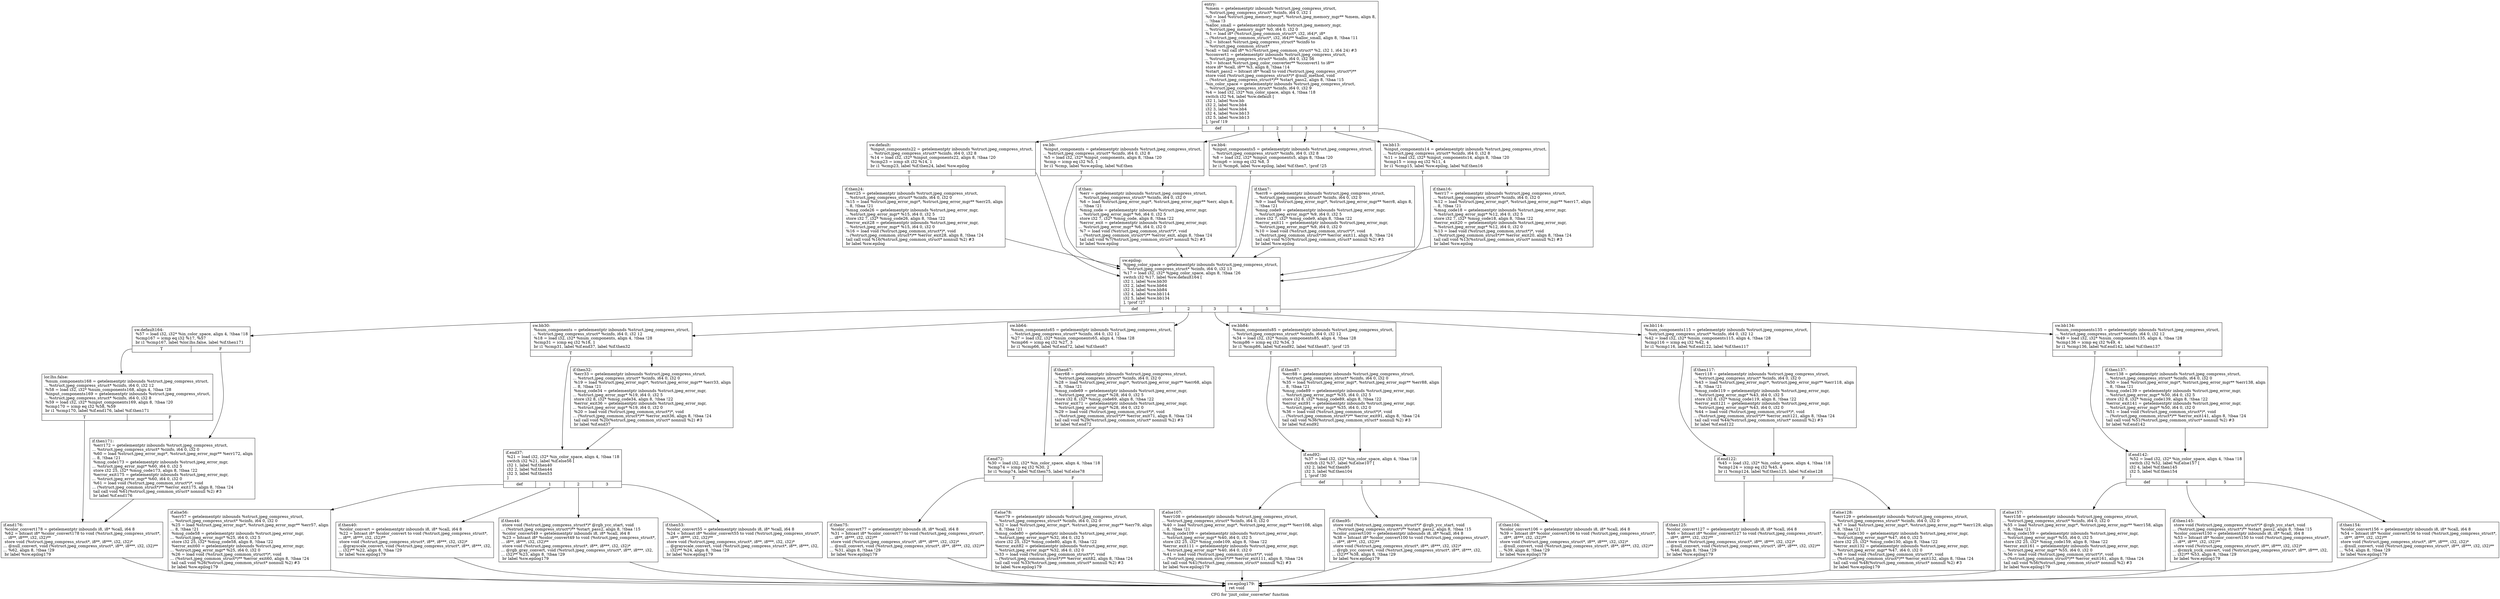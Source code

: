 digraph "CFG for 'jinit_color_converter' function" {
	label="CFG for 'jinit_color_converter' function";

	Node0x59355f0 [shape=record,label="{entry:\l  %mem = getelementptr inbounds %struct.jpeg_compress_struct,\l... %struct.jpeg_compress_struct* %cinfo, i64 0, i32 1\l  %0 = load %struct.jpeg_memory_mgr*, %struct.jpeg_memory_mgr** %mem, align 8,\l... !tbaa !3\l  %alloc_small = getelementptr inbounds %struct.jpeg_memory_mgr,\l... %struct.jpeg_memory_mgr* %0, i64 0, i32 0\l  %1 = load i8* (%struct.jpeg_common_struct*, i32, i64)*, i8*\l... (%struct.jpeg_common_struct*, i32, i64)** %alloc_small, align 8, !tbaa !11\l  %2 = bitcast %struct.jpeg_compress_struct* %cinfo to\l... %struct.jpeg_common_struct*\l  %call = tail call i8* %1(%struct.jpeg_common_struct* %2, i32 1, i64 24) #3\l  %cconvert1 = getelementptr inbounds %struct.jpeg_compress_struct,\l... %struct.jpeg_compress_struct* %cinfo, i64 0, i32 56\l  %3 = bitcast %struct.jpeg_color_converter** %cconvert1 to i8**\l  store i8* %call, i8** %3, align 8, !tbaa !14\l  %start_pass2 = bitcast i8* %call to void (%struct.jpeg_compress_struct*)**\l  store void (%struct.jpeg_compress_struct*)* @null_method, void\l... (%struct.jpeg_compress_struct*)** %start_pass2, align 8, !tbaa !15\l  %in_color_space = getelementptr inbounds %struct.jpeg_compress_struct,\l... %struct.jpeg_compress_struct* %cinfo, i64 0, i32 9\l  %4 = load i32, i32* %in_color_space, align 4, !tbaa !18\l  switch i32 %4, label %sw.default [\l    i32 1, label %sw.bb\l    i32 2, label %sw.bb4\l    i32 3, label %sw.bb4\l    i32 4, label %sw.bb13\l    i32 5, label %sw.bb13\l  ], !prof !19\l|{<s0>def|<s1>1|<s2>2|<s3>3|<s4>4|<s5>5}}"];
	Node0x59355f0:s0 -> Node0x5937d80;
	Node0x59355f0:s1 -> Node0x5937e30;
	Node0x59355f0:s2 -> Node0x5937f40;
	Node0x59355f0:s3 -> Node0x5937f40;
	Node0x59355f0:s4 -> Node0x5938090;
	Node0x59355f0:s5 -> Node0x5938090;
	Node0x5937e30 [shape=record,label="{sw.bb:                                            \l  %input_components = getelementptr inbounds %struct.jpeg_compress_struct,\l... %struct.jpeg_compress_struct* %cinfo, i64 0, i32 8\l  %5 = load i32, i32* %input_components, align 8, !tbaa !20\l  %cmp = icmp eq i32 %5, 1\l  br i1 %cmp, label %sw.epilog, label %if.then\l|{<s0>T|<s1>F}}"];
	Node0x5937e30:s0 -> Node0x5938870;
	Node0x5937e30:s1 -> Node0x5938920;
	Node0x5938920 [shape=record,label="{if.then:                                          \l  %err = getelementptr inbounds %struct.jpeg_compress_struct,\l... %struct.jpeg_compress_struct* %cinfo, i64 0, i32 0\l  %6 = load %struct.jpeg_error_mgr*, %struct.jpeg_error_mgr** %err, align 8,\l... !tbaa !21\l  %msg_code = getelementptr inbounds %struct.jpeg_error_mgr,\l... %struct.jpeg_error_mgr* %6, i64 0, i32 5\l  store i32 7, i32* %msg_code, align 8, !tbaa !22\l  %error_exit = getelementptr inbounds %struct.jpeg_error_mgr,\l... %struct.jpeg_error_mgr* %6, i64 0, i32 0\l  %7 = load void (%struct.jpeg_common_struct*)*, void\l... (%struct.jpeg_common_struct*)** %error_exit, align 8, !tbaa !24\l  tail call void %7(%struct.jpeg_common_struct* nonnull %2) #3\l  br label %sw.epilog\l}"];
	Node0x5938920 -> Node0x5938870;
	Node0x5937f40 [shape=record,label="{sw.bb4:                                           \l  %input_components5 = getelementptr inbounds %struct.jpeg_compress_struct,\l... %struct.jpeg_compress_struct* %cinfo, i64 0, i32 8\l  %8 = load i32, i32* %input_components5, align 8, !tbaa !20\l  %cmp6 = icmp eq i32 %8, 3\l  br i1 %cmp6, label %sw.epilog, label %if.then7, !prof !25\l|{<s0>T|<s1>F}}"];
	Node0x5937f40:s0 -> Node0x5938870;
	Node0x5937f40:s1 -> Node0x5937d30;
	Node0x5937d30 [shape=record,label="{if.then7:                                         \l  %err8 = getelementptr inbounds %struct.jpeg_compress_struct,\l... %struct.jpeg_compress_struct* %cinfo, i64 0, i32 0\l  %9 = load %struct.jpeg_error_mgr*, %struct.jpeg_error_mgr** %err8, align 8,\l... !tbaa !21\l  %msg_code9 = getelementptr inbounds %struct.jpeg_error_mgr,\l... %struct.jpeg_error_mgr* %9, i64 0, i32 5\l  store i32 7, i32* %msg_code9, align 8, !tbaa !22\l  %error_exit11 = getelementptr inbounds %struct.jpeg_error_mgr,\l... %struct.jpeg_error_mgr* %9, i64 0, i32 0\l  %10 = load void (%struct.jpeg_common_struct*)*, void\l... (%struct.jpeg_common_struct*)** %error_exit11, align 8, !tbaa !24\l  tail call void %10(%struct.jpeg_common_struct* nonnull %2) #3\l  br label %sw.epilog\l}"];
	Node0x5937d30 -> Node0x5938870;
	Node0x5938090 [shape=record,label="{sw.bb13:                                          \l  %input_components14 = getelementptr inbounds %struct.jpeg_compress_struct,\l... %struct.jpeg_compress_struct* %cinfo, i64 0, i32 8\l  %11 = load i32, i32* %input_components14, align 8, !tbaa !20\l  %cmp15 = icmp eq i32 %11, 4\l  br i1 %cmp15, label %sw.epilog, label %if.then16\l|{<s0>T|<s1>F}}"];
	Node0x5938090:s0 -> Node0x5938870;
	Node0x5938090:s1 -> Node0x593b7d0;
	Node0x593b7d0 [shape=record,label="{if.then16:                                        \l  %err17 = getelementptr inbounds %struct.jpeg_compress_struct,\l... %struct.jpeg_compress_struct* %cinfo, i64 0, i32 0\l  %12 = load %struct.jpeg_error_mgr*, %struct.jpeg_error_mgr** %err17, align\l... 8, !tbaa !21\l  %msg_code18 = getelementptr inbounds %struct.jpeg_error_mgr,\l... %struct.jpeg_error_mgr* %12, i64 0, i32 5\l  store i32 7, i32* %msg_code18, align 8, !tbaa !22\l  %error_exit20 = getelementptr inbounds %struct.jpeg_error_mgr,\l... %struct.jpeg_error_mgr* %12, i64 0, i32 0\l  %13 = load void (%struct.jpeg_common_struct*)*, void\l... (%struct.jpeg_common_struct*)** %error_exit20, align 8, !tbaa !24\l  tail call void %13(%struct.jpeg_common_struct* nonnull %2) #3\l  br label %sw.epilog\l}"];
	Node0x593b7d0 -> Node0x5938870;
	Node0x5937d80 [shape=record,label="{sw.default:                                       \l  %input_components22 = getelementptr inbounds %struct.jpeg_compress_struct,\l... %struct.jpeg_compress_struct* %cinfo, i64 0, i32 8\l  %14 = load i32, i32* %input_components22, align 8, !tbaa !20\l  %cmp23 = icmp slt i32 %14, 1\l  br i1 %cmp23, label %if.then24, label %sw.epilog\l|{<s0>T|<s1>F}}"];
	Node0x5937d80:s0 -> Node0x593bf30;
	Node0x5937d80:s1 -> Node0x5938870;
	Node0x593bf30 [shape=record,label="{if.then24:                                        \l  %err25 = getelementptr inbounds %struct.jpeg_compress_struct,\l... %struct.jpeg_compress_struct* %cinfo, i64 0, i32 0\l  %15 = load %struct.jpeg_error_mgr*, %struct.jpeg_error_mgr** %err25, align\l... 8, !tbaa !21\l  %msg_code26 = getelementptr inbounds %struct.jpeg_error_mgr,\l... %struct.jpeg_error_mgr* %15, i64 0, i32 5\l  store i32 7, i32* %msg_code26, align 8, !tbaa !22\l  %error_exit28 = getelementptr inbounds %struct.jpeg_error_mgr,\l... %struct.jpeg_error_mgr* %15, i64 0, i32 0\l  %16 = load void (%struct.jpeg_common_struct*)*, void\l... (%struct.jpeg_common_struct*)** %error_exit28, align 8, !tbaa !24\l  tail call void %16(%struct.jpeg_common_struct* nonnull %2) #3\l  br label %sw.epilog\l}"];
	Node0x593bf30 -> Node0x5938870;
	Node0x5938870 [shape=record,label="{sw.epilog:                                        \l  %jpeg_color_space = getelementptr inbounds %struct.jpeg_compress_struct,\l... %struct.jpeg_compress_struct* %cinfo, i64 0, i32 13\l  %17 = load i32, i32* %jpeg_color_space, align 8, !tbaa !26\l  switch i32 %17, label %sw.default164 [\l    i32 1, label %sw.bb30\l    i32 2, label %sw.bb64\l    i32 3, label %sw.bb84\l    i32 4, label %sw.bb114\l    i32 5, label %sw.bb134\l  ], !prof !27\l|{<s0>def|<s1>1|<s2>2|<s3>3|<s4>4|<s5>5}}"];
	Node0x5938870:s0 -> Node0x593c800;
	Node0x5938870:s1 -> Node0x593c8b0;
	Node0x5938870:s2 -> Node0x593c980;
	Node0x5938870:s3 -> Node0x593ca50;
	Node0x5938870:s4 -> Node0x593cb20;
	Node0x5938870:s5 -> Node0x593cc00;
	Node0x593c8b0 [shape=record,label="{sw.bb30:                                          \l  %num_components = getelementptr inbounds %struct.jpeg_compress_struct,\l... %struct.jpeg_compress_struct* %cinfo, i64 0, i32 12\l  %18 = load i32, i32* %num_components, align 4, !tbaa !28\l  %cmp31 = icmp eq i32 %18, 1\l  br i1 %cmp31, label %if.end37, label %if.then32\l|{<s0>T|<s1>F}}"];
	Node0x593c8b0:s0 -> Node0x5934100;
	Node0x593c8b0:s1 -> Node0x59341e0;
	Node0x59341e0 [shape=record,label="{if.then32:                                        \l  %err33 = getelementptr inbounds %struct.jpeg_compress_struct,\l... %struct.jpeg_compress_struct* %cinfo, i64 0, i32 0\l  %19 = load %struct.jpeg_error_mgr*, %struct.jpeg_error_mgr** %err33, align\l... 8, !tbaa !21\l  %msg_code34 = getelementptr inbounds %struct.jpeg_error_mgr,\l... %struct.jpeg_error_mgr* %19, i64 0, i32 5\l  store i32 8, i32* %msg_code34, align 8, !tbaa !22\l  %error_exit36 = getelementptr inbounds %struct.jpeg_error_mgr,\l... %struct.jpeg_error_mgr* %19, i64 0, i32 0\l  %20 = load void (%struct.jpeg_common_struct*)*, void\l... (%struct.jpeg_common_struct*)** %error_exit36, align 8, !tbaa !24\l  tail call void %20(%struct.jpeg_common_struct* nonnull %2) #3\l  br label %if.end37\l}"];
	Node0x59341e0 -> Node0x5934100;
	Node0x5934100 [shape=record,label="{if.end37:                                         \l  %21 = load i32, i32* %in_color_space, align 4, !tbaa !18\l  switch i32 %21, label %if.else56 [\l    i32 1, label %if.then40\l    i32 2, label %if.then44\l    i32 3, label %if.then53\l  ]\l|{<s0>def|<s1>1|<s2>2|<s3>3}}"];
	Node0x5934100:s0 -> Node0x593e690;
	Node0x5934100:s1 -> Node0x593e770;
	Node0x5934100:s2 -> Node0x593e850;
	Node0x5934100:s3 -> Node0x593e930;
	Node0x593e770 [shape=record,label="{if.then40:                                        \l  %color_convert = getelementptr inbounds i8, i8* %call, i64 8\l  %22 = bitcast i8* %color_convert to void (%struct.jpeg_compress_struct*,\l... i8**, i8***, i32, i32)**\l  store void (%struct.jpeg_compress_struct*, i8**, i8***, i32, i32)*\l... @grayscale_convert, void (%struct.jpeg_compress_struct*, i8**, i8***, i32,\l... i32)** %22, align 8, !tbaa !29\l  br label %sw.epilog179\l}"];
	Node0x593e770 -> Node0x593ef80;
	Node0x593e850 [shape=record,label="{if.then44:                                        \l  store void (%struct.jpeg_compress_struct*)* @rgb_ycc_start, void\l... (%struct.jpeg_compress_struct*)** %start_pass2, align 8, !tbaa !15\l  %color_convert49 = getelementptr inbounds i8, i8* %call, i64 8\l  %23 = bitcast i8* %color_convert49 to void (%struct.jpeg_compress_struct*,\l... i8**, i8***, i32, i32)**\l  store void (%struct.jpeg_compress_struct*, i8**, i8***, i32, i32)*\l... @rgb_gray_convert, void (%struct.jpeg_compress_struct*, i8**, i8***, i32,\l... i32)** %23, align 8, !tbaa !29\l  br label %sw.epilog179\l}"];
	Node0x593e850 -> Node0x593ef80;
	Node0x593e930 [shape=record,label="{if.then53:                                        \l  %color_convert55 = getelementptr inbounds i8, i8* %call, i64 8\l  %24 = bitcast i8* %color_convert55 to void (%struct.jpeg_compress_struct*,\l... i8**, i8***, i32, i32)**\l  store void (%struct.jpeg_compress_struct*, i8**, i8***, i32, i32)*\l... @grayscale_convert, void (%struct.jpeg_compress_struct*, i8**, i8***, i32,\l... i32)** %24, align 8, !tbaa !29\l  br label %sw.epilog179\l}"];
	Node0x593e930 -> Node0x593ef80;
	Node0x593e690 [shape=record,label="{if.else56:                                        \l  %err57 = getelementptr inbounds %struct.jpeg_compress_struct,\l... %struct.jpeg_compress_struct* %cinfo, i64 0, i32 0\l  %25 = load %struct.jpeg_error_mgr*, %struct.jpeg_error_mgr** %err57, align\l... 8, !tbaa !21\l  %msg_code58 = getelementptr inbounds %struct.jpeg_error_mgr,\l... %struct.jpeg_error_mgr* %25, i64 0, i32 5\l  store i32 25, i32* %msg_code58, align 8, !tbaa !22\l  %error_exit60 = getelementptr inbounds %struct.jpeg_error_mgr,\l... %struct.jpeg_error_mgr* %25, i64 0, i32 0\l  %26 = load void (%struct.jpeg_common_struct*)*, void\l... (%struct.jpeg_common_struct*)** %error_exit60, align 8, !tbaa !24\l  tail call void %26(%struct.jpeg_common_struct* nonnull %2) #3\l  br label %sw.epilog179\l}"];
	Node0x593e690 -> Node0x593ef80;
	Node0x593c980 [shape=record,label="{sw.bb64:                                          \l  %num_components65 = getelementptr inbounds %struct.jpeg_compress_struct,\l... %struct.jpeg_compress_struct* %cinfo, i64 0, i32 12\l  %27 = load i32, i32* %num_components65, align 4, !tbaa !28\l  %cmp66 = icmp eq i32 %27, 3\l  br i1 %cmp66, label %if.end72, label %if.then67\l|{<s0>T|<s1>F}}"];
	Node0x593c980:s0 -> Node0x5941020;
	Node0x593c980:s1 -> Node0x5941100;
	Node0x5941100 [shape=record,label="{if.then67:                                        \l  %err68 = getelementptr inbounds %struct.jpeg_compress_struct,\l... %struct.jpeg_compress_struct* %cinfo, i64 0, i32 0\l  %28 = load %struct.jpeg_error_mgr*, %struct.jpeg_error_mgr** %err68, align\l... 8, !tbaa !21\l  %msg_code69 = getelementptr inbounds %struct.jpeg_error_mgr,\l... %struct.jpeg_error_mgr* %28, i64 0, i32 5\l  store i32 8, i32* %msg_code69, align 8, !tbaa !22\l  %error_exit71 = getelementptr inbounds %struct.jpeg_error_mgr,\l... %struct.jpeg_error_mgr* %28, i64 0, i32 0\l  %29 = load void (%struct.jpeg_common_struct*)*, void\l... (%struct.jpeg_common_struct*)** %error_exit71, align 8, !tbaa !24\l  tail call void %29(%struct.jpeg_common_struct* nonnull %2) #3\l  br label %if.end72\l}"];
	Node0x5941100 -> Node0x5941020;
	Node0x5941020 [shape=record,label="{if.end72:                                         \l  %30 = load i32, i32* %in_color_space, align 4, !tbaa !18\l  %cmp74 = icmp eq i32 %30, 2\l  br i1 %cmp74, label %if.then75, label %if.else78\l|{<s0>T|<s1>F}}"];
	Node0x5941020:s0 -> Node0x5941780;
	Node0x5941020:s1 -> Node0x5941860;
	Node0x5941780 [shape=record,label="{if.then75:                                        \l  %color_convert77 = getelementptr inbounds i8, i8* %call, i64 8\l  %31 = bitcast i8* %color_convert77 to void (%struct.jpeg_compress_struct*,\l... i8**, i8***, i32, i32)**\l  store void (%struct.jpeg_compress_struct*, i8**, i8***, i32, i32)*\l... @null_convert, void (%struct.jpeg_compress_struct*, i8**, i8***, i32, i32)**\l... %31, align 8, !tbaa !29\l  br label %sw.epilog179\l}"];
	Node0x5941780 -> Node0x593ef80;
	Node0x5941860 [shape=record,label="{if.else78:                                        \l  %err79 = getelementptr inbounds %struct.jpeg_compress_struct,\l... %struct.jpeg_compress_struct* %cinfo, i64 0, i32 0\l  %32 = load %struct.jpeg_error_mgr*, %struct.jpeg_error_mgr** %err79, align\l... 8, !tbaa !21\l  %msg_code80 = getelementptr inbounds %struct.jpeg_error_mgr,\l... %struct.jpeg_error_mgr* %32, i64 0, i32 5\l  store i32 25, i32* %msg_code80, align 8, !tbaa !22\l  %error_exit82 = getelementptr inbounds %struct.jpeg_error_mgr,\l... %struct.jpeg_error_mgr* %32, i64 0, i32 0\l  %33 = load void (%struct.jpeg_common_struct*)*, void\l... (%struct.jpeg_common_struct*)** %error_exit82, align 8, !tbaa !24\l  tail call void %33(%struct.jpeg_common_struct* nonnull %2) #3\l  br label %sw.epilog179\l}"];
	Node0x5941860 -> Node0x593ef80;
	Node0x593ca50 [shape=record,label="{sw.bb84:                                          \l  %num_components85 = getelementptr inbounds %struct.jpeg_compress_struct,\l... %struct.jpeg_compress_struct* %cinfo, i64 0, i32 12\l  %34 = load i32, i32* %num_components85, align 4, !tbaa !28\l  %cmp86 = icmp eq i32 %34, 3\l  br i1 %cmp86, label %if.end92, label %if.then87, !prof !25\l|{<s0>T|<s1>F}}"];
	Node0x593ca50:s0 -> Node0x5942470;
	Node0x593ca50:s1 -> Node0x5942520;
	Node0x5942520 [shape=record,label="{if.then87:                                        \l  %err88 = getelementptr inbounds %struct.jpeg_compress_struct,\l... %struct.jpeg_compress_struct* %cinfo, i64 0, i32 0\l  %35 = load %struct.jpeg_error_mgr*, %struct.jpeg_error_mgr** %err88, align\l... 8, !tbaa !21\l  %msg_code89 = getelementptr inbounds %struct.jpeg_error_mgr,\l... %struct.jpeg_error_mgr* %35, i64 0, i32 5\l  store i32 8, i32* %msg_code89, align 8, !tbaa !22\l  %error_exit91 = getelementptr inbounds %struct.jpeg_error_mgr,\l... %struct.jpeg_error_mgr* %35, i64 0, i32 0\l  %36 = load void (%struct.jpeg_common_struct*)*, void\l... (%struct.jpeg_common_struct*)** %error_exit91, align 8, !tbaa !24\l  tail call void %36(%struct.jpeg_common_struct* nonnull %2) #3\l  br label %if.end92\l}"];
	Node0x5942520 -> Node0x5942470;
	Node0x5942470 [shape=record,label="{if.end92:                                         \l  %37 = load i32, i32* %in_color_space, align 4, !tbaa !18\l  switch i32 %37, label %if.else107 [\l    i32 2, label %if.then95\l    i32 3, label %if.then104\l  ], !prof !30\l|{<s0>def|<s1>2|<s2>3}}"];
	Node0x5942470:s0 -> Node0x5936980;
	Node0x5942470:s1 -> Node0x5936a60;
	Node0x5942470:s2 -> Node0x5936b40;
	Node0x5936a60 [shape=record,label="{if.then95:                                        \l  store void (%struct.jpeg_compress_struct*)* @rgb_ycc_start, void\l... (%struct.jpeg_compress_struct*)** %start_pass2, align 8, !tbaa !15\l  %color_convert100 = getelementptr inbounds i8, i8* %call, i64 8\l  %38 = bitcast i8* %color_convert100 to void (%struct.jpeg_compress_struct*,\l... i8**, i8***, i32, i32)**\l  store void (%struct.jpeg_compress_struct*, i8**, i8***, i32, i32)*\l... @rgb_ycc_convert, void (%struct.jpeg_compress_struct*, i8**, i8***, i32,\l... i32)** %38, align 8, !tbaa !29\l  br label %sw.epilog179\l}"];
	Node0x5936a60 -> Node0x593ef80;
	Node0x5936b40 [shape=record,label="{if.then104:                                       \l  %color_convert106 = getelementptr inbounds i8, i8* %call, i64 8\l  %39 = bitcast i8* %color_convert106 to void (%struct.jpeg_compress_struct*,\l... i8**, i8***, i32, i32)**\l  store void (%struct.jpeg_compress_struct*, i8**, i8***, i32, i32)*\l... @null_convert, void (%struct.jpeg_compress_struct*, i8**, i8***, i32, i32)**\l... %39, align 8, !tbaa !29\l  br label %sw.epilog179\l}"];
	Node0x5936b40 -> Node0x593ef80;
	Node0x5936980 [shape=record,label="{if.else107:                                       \l  %err108 = getelementptr inbounds %struct.jpeg_compress_struct,\l... %struct.jpeg_compress_struct* %cinfo, i64 0, i32 0\l  %40 = load %struct.jpeg_error_mgr*, %struct.jpeg_error_mgr** %err108, align\l... 8, !tbaa !21\l  %msg_code109 = getelementptr inbounds %struct.jpeg_error_mgr,\l... %struct.jpeg_error_mgr* %40, i64 0, i32 5\l  store i32 25, i32* %msg_code109, align 8, !tbaa !22\l  %error_exit111 = getelementptr inbounds %struct.jpeg_error_mgr,\l... %struct.jpeg_error_mgr* %40, i64 0, i32 0\l  %41 = load void (%struct.jpeg_common_struct*)*, void\l... (%struct.jpeg_common_struct*)** %error_exit111, align 8, !tbaa !24\l  tail call void %41(%struct.jpeg_common_struct* nonnull %2) #3\l  br label %sw.epilog179\l}"];
	Node0x5936980 -> Node0x593ef80;
	Node0x593cb20 [shape=record,label="{sw.bb114:                                         \l  %num_components115 = getelementptr inbounds %struct.jpeg_compress_struct,\l... %struct.jpeg_compress_struct* %cinfo, i64 0, i32 12\l  %42 = load i32, i32* %num_components115, align 4, !tbaa !28\l  %cmp116 = icmp eq i32 %42, 4\l  br i1 %cmp116, label %if.end122, label %if.then117\l|{<s0>T|<s1>F}}"];
	Node0x593cb20:s0 -> Node0x593d7a0;
	Node0x593cb20:s1 -> Node0x593d850;
	Node0x593d850 [shape=record,label="{if.then117:                                       \l  %err118 = getelementptr inbounds %struct.jpeg_compress_struct,\l... %struct.jpeg_compress_struct* %cinfo, i64 0, i32 0\l  %43 = load %struct.jpeg_error_mgr*, %struct.jpeg_error_mgr** %err118, align\l... 8, !tbaa !21\l  %msg_code119 = getelementptr inbounds %struct.jpeg_error_mgr,\l... %struct.jpeg_error_mgr* %43, i64 0, i32 5\l  store i32 8, i32* %msg_code119, align 8, !tbaa !22\l  %error_exit121 = getelementptr inbounds %struct.jpeg_error_mgr,\l... %struct.jpeg_error_mgr* %43, i64 0, i32 0\l  %44 = load void (%struct.jpeg_common_struct*)*, void\l... (%struct.jpeg_common_struct*)** %error_exit121, align 8, !tbaa !24\l  tail call void %44(%struct.jpeg_common_struct* nonnull %2) #3\l  br label %if.end122\l}"];
	Node0x593d850 -> Node0x593d7a0;
	Node0x593d7a0 [shape=record,label="{if.end122:                                        \l  %45 = load i32, i32* %in_color_space, align 4, !tbaa !18\l  %cmp124 = icmp eq i32 %45, 4\l  br i1 %cmp124, label %if.then125, label %if.else128\l|{<s0>T|<s1>F}}"];
	Node0x593d7a0:s0 -> Node0x593ddf0;
	Node0x593d7a0:s1 -> Node0x593ded0;
	Node0x593ddf0 [shape=record,label="{if.then125:                                       \l  %color_convert127 = getelementptr inbounds i8, i8* %call, i64 8\l  %46 = bitcast i8* %color_convert127 to void (%struct.jpeg_compress_struct*,\l... i8**, i8***, i32, i32)**\l  store void (%struct.jpeg_compress_struct*, i8**, i8***, i32, i32)*\l... @null_convert, void (%struct.jpeg_compress_struct*, i8**, i8***, i32, i32)**\l... %46, align 8, !tbaa !29\l  br label %sw.epilog179\l}"];
	Node0x593ddf0 -> Node0x593ef80;
	Node0x593ded0 [shape=record,label="{if.else128:                                       \l  %err129 = getelementptr inbounds %struct.jpeg_compress_struct,\l... %struct.jpeg_compress_struct* %cinfo, i64 0, i32 0\l  %47 = load %struct.jpeg_error_mgr*, %struct.jpeg_error_mgr** %err129, align\l... 8, !tbaa !21\l  %msg_code130 = getelementptr inbounds %struct.jpeg_error_mgr,\l... %struct.jpeg_error_mgr* %47, i64 0, i32 5\l  store i32 25, i32* %msg_code130, align 8, !tbaa !22\l  %error_exit132 = getelementptr inbounds %struct.jpeg_error_mgr,\l... %struct.jpeg_error_mgr* %47, i64 0, i32 0\l  %48 = load void (%struct.jpeg_common_struct*)*, void\l... (%struct.jpeg_common_struct*)** %error_exit132, align 8, !tbaa !24\l  tail call void %48(%struct.jpeg_common_struct* nonnull %2) #3\l  br label %sw.epilog179\l}"];
	Node0x593ded0 -> Node0x593ef80;
	Node0x593cc00 [shape=record,label="{sw.bb134:                                         \l  %num_components135 = getelementptr inbounds %struct.jpeg_compress_struct,\l... %struct.jpeg_compress_struct* %cinfo, i64 0, i32 12\l  %49 = load i32, i32* %num_components135, align 4, !tbaa !28\l  %cmp136 = icmp eq i32 %49, 4\l  br i1 %cmp136, label %if.end142, label %if.then137\l|{<s0>T|<s1>F}}"];
	Node0x593cc00:s0 -> Node0x5947160;
	Node0x593cc00:s1 -> Node0x5947210;
	Node0x5947210 [shape=record,label="{if.then137:                                       \l  %err138 = getelementptr inbounds %struct.jpeg_compress_struct,\l... %struct.jpeg_compress_struct* %cinfo, i64 0, i32 0\l  %50 = load %struct.jpeg_error_mgr*, %struct.jpeg_error_mgr** %err138, align\l... 8, !tbaa !21\l  %msg_code139 = getelementptr inbounds %struct.jpeg_error_mgr,\l... %struct.jpeg_error_mgr* %50, i64 0, i32 5\l  store i32 8, i32* %msg_code139, align 8, !tbaa !22\l  %error_exit141 = getelementptr inbounds %struct.jpeg_error_mgr,\l... %struct.jpeg_error_mgr* %50, i64 0, i32 0\l  %51 = load void (%struct.jpeg_common_struct*)*, void\l... (%struct.jpeg_common_struct*)** %error_exit141, align 8, !tbaa !24\l  tail call void %51(%struct.jpeg_common_struct* nonnull %2) #3\l  br label %if.end142\l}"];
	Node0x5947210 -> Node0x5947160;
	Node0x5947160 [shape=record,label="{if.end142:                                        \l  %52 = load i32, i32* %in_color_space, align 4, !tbaa !18\l  switch i32 %52, label %if.else157 [\l    i32 4, label %if.then145\l    i32 5, label %if.then154\l  ]\l|{<s0>def|<s1>4|<s2>5}}"];
	Node0x5947160:s0 -> Node0x5947bf0;
	Node0x5947160:s1 -> Node0x5947cd0;
	Node0x5947160:s2 -> Node0x5947db0;
	Node0x5947cd0 [shape=record,label="{if.then145:                                       \l  store void (%struct.jpeg_compress_struct*)* @rgb_ycc_start, void\l... (%struct.jpeg_compress_struct*)** %start_pass2, align 8, !tbaa !15\l  %color_convert150 = getelementptr inbounds i8, i8* %call, i64 8\l  %53 = bitcast i8* %color_convert150 to void (%struct.jpeg_compress_struct*,\l... i8**, i8***, i32, i32)**\l  store void (%struct.jpeg_compress_struct*, i8**, i8***, i32, i32)*\l... @cmyk_ycck_convert, void (%struct.jpeg_compress_struct*, i8**, i8***, i32,\l... i32)** %53, align 8, !tbaa !29\l  br label %sw.epilog179\l}"];
	Node0x5947cd0 -> Node0x593ef80;
	Node0x5947db0 [shape=record,label="{if.then154:                                       \l  %color_convert156 = getelementptr inbounds i8, i8* %call, i64 8\l  %54 = bitcast i8* %color_convert156 to void (%struct.jpeg_compress_struct*,\l... i8**, i8***, i32, i32)**\l  store void (%struct.jpeg_compress_struct*, i8**, i8***, i32, i32)*\l... @null_convert, void (%struct.jpeg_compress_struct*, i8**, i8***, i32, i32)**\l... %54, align 8, !tbaa !29\l  br label %sw.epilog179\l}"];
	Node0x5947db0 -> Node0x593ef80;
	Node0x5947bf0 [shape=record,label="{if.else157:                                       \l  %err158 = getelementptr inbounds %struct.jpeg_compress_struct,\l... %struct.jpeg_compress_struct* %cinfo, i64 0, i32 0\l  %55 = load %struct.jpeg_error_mgr*, %struct.jpeg_error_mgr** %err158, align\l... 8, !tbaa !21\l  %msg_code159 = getelementptr inbounds %struct.jpeg_error_mgr,\l... %struct.jpeg_error_mgr* %55, i64 0, i32 5\l  store i32 25, i32* %msg_code159, align 8, !tbaa !22\l  %error_exit161 = getelementptr inbounds %struct.jpeg_error_mgr,\l... %struct.jpeg_error_mgr* %55, i64 0, i32 0\l  %56 = load void (%struct.jpeg_common_struct*)*, void\l... (%struct.jpeg_common_struct*)** %error_exit161, align 8, !tbaa !24\l  tail call void %56(%struct.jpeg_common_struct* nonnull %2) #3\l  br label %sw.epilog179\l}"];
	Node0x5947bf0 -> Node0x593ef80;
	Node0x593c800 [shape=record,label="{sw.default164:                                    \l  %57 = load i32, i32* %in_color_space, align 4, !tbaa !18\l  %cmp167 = icmp eq i32 %17, %57\l  br i1 %cmp167, label %lor.lhs.false, label %if.then171\l|{<s0>T|<s1>F}}"];
	Node0x593c800:s0 -> Node0x5948a10;
	Node0x593c800:s1 -> Node0x5948af0;
	Node0x5948a10 [shape=record,label="{lor.lhs.false:                                    \l  %num_components168 = getelementptr inbounds %struct.jpeg_compress_struct,\l... %struct.jpeg_compress_struct* %cinfo, i64 0, i32 12\l  %58 = load i32, i32* %num_components168, align 4, !tbaa !28\l  %input_components169 = getelementptr inbounds %struct.jpeg_compress_struct,\l... %struct.jpeg_compress_struct* %cinfo, i64 0, i32 8\l  %59 = load i32, i32* %input_components169, align 8, !tbaa !20\l  %cmp170 = icmp eq i32 %58, %59\l  br i1 %cmp170, label %if.end176, label %if.then171\l|{<s0>T|<s1>F}}"];
	Node0x5948a10:s0 -> Node0x5948f60;
	Node0x5948a10:s1 -> Node0x5948af0;
	Node0x5948af0 [shape=record,label="{if.then171:                                       \l  %err172 = getelementptr inbounds %struct.jpeg_compress_struct,\l... %struct.jpeg_compress_struct* %cinfo, i64 0, i32 0\l  %60 = load %struct.jpeg_error_mgr*, %struct.jpeg_error_mgr** %err172, align\l... 8, !tbaa !21\l  %msg_code173 = getelementptr inbounds %struct.jpeg_error_mgr,\l... %struct.jpeg_error_mgr* %60, i64 0, i32 5\l  store i32 25, i32* %msg_code173, align 8, !tbaa !22\l  %error_exit175 = getelementptr inbounds %struct.jpeg_error_mgr,\l... %struct.jpeg_error_mgr* %60, i64 0, i32 0\l  %61 = load void (%struct.jpeg_common_struct*)*, void\l... (%struct.jpeg_common_struct*)** %error_exit175, align 8, !tbaa !24\l  tail call void %61(%struct.jpeg_common_struct* nonnull %2) #3\l  br label %if.end176\l}"];
	Node0x5948af0 -> Node0x5948f60;
	Node0x5948f60 [shape=record,label="{if.end176:                                        \l  %color_convert178 = getelementptr inbounds i8, i8* %call, i64 8\l  %62 = bitcast i8* %color_convert178 to void (%struct.jpeg_compress_struct*,\l... i8**, i8***, i32, i32)**\l  store void (%struct.jpeg_compress_struct*, i8**, i8***, i32, i32)*\l... @null_convert, void (%struct.jpeg_compress_struct*, i8**, i8***, i32, i32)**\l... %62, align 8, !tbaa !29\l  br label %sw.epilog179\l}"];
	Node0x5948f60 -> Node0x593ef80;
	Node0x593ef80 [shape=record,label="{sw.epilog179:                                     \l  ret void\l}"];
}
